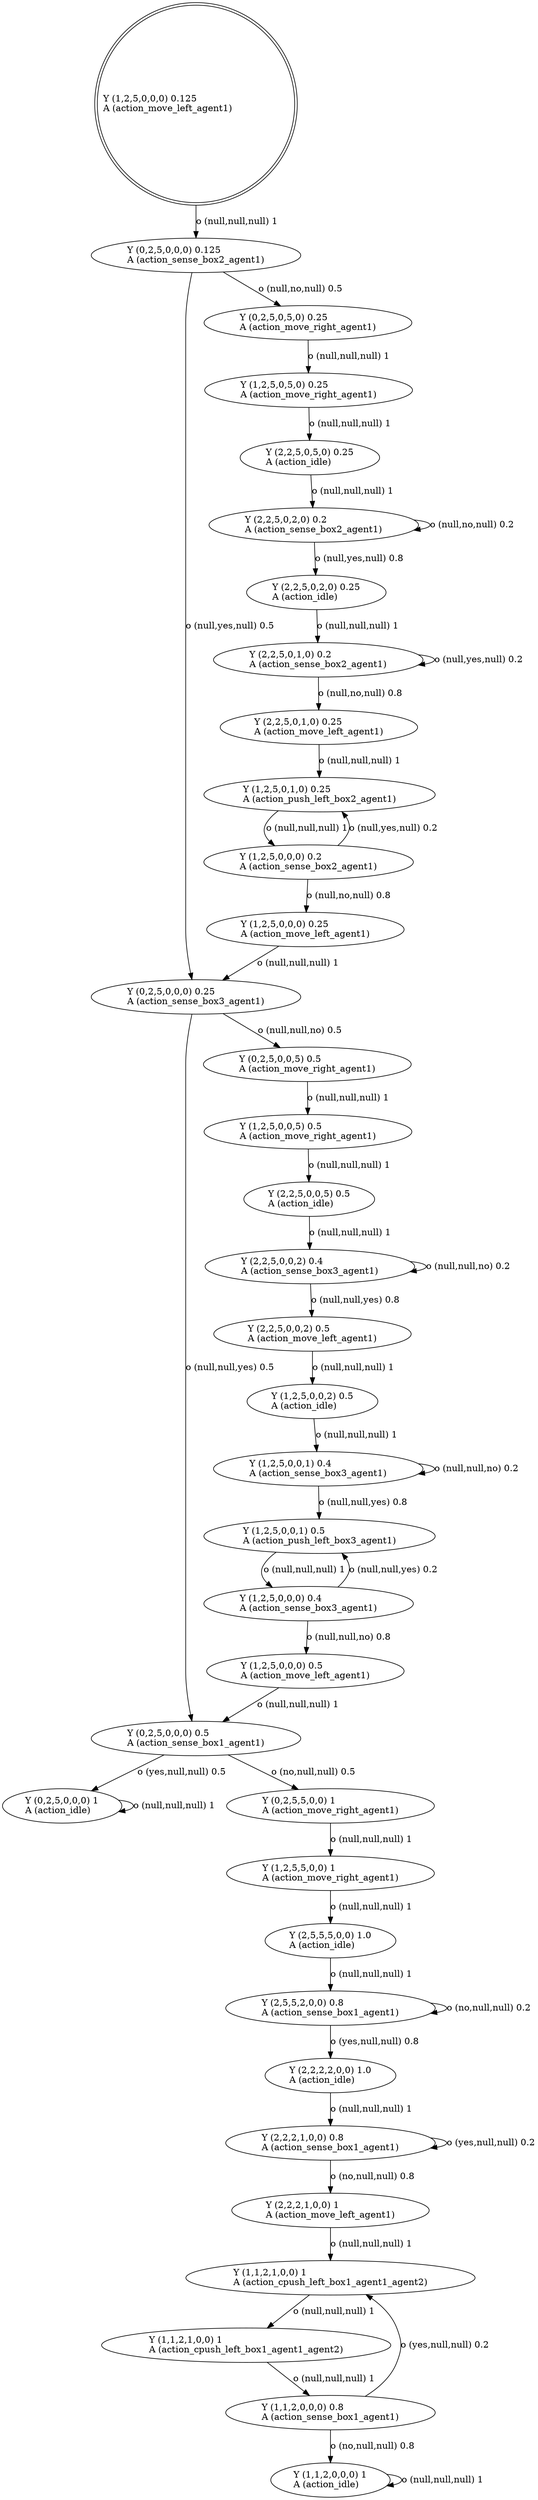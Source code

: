 digraph "G" {
root [label="Y (1,2,5,0,0,0) 0.125\lA (action_move_left_agent1)\l", labeljust="l", shape=doublecircle];
x0row273 [label="Y (1,2,5,0,1,0) 0.25\lA (action_push_left_box2_agent1)\l"];
x0row279 [label="Y (1,2,5,0,0,0) 0.2\lA (action_sense_box2_agent1)\l"];
x0row248 [label="Y (2,2,5,0,2,0) 0.25\lA (action_idle)\l"];
x0row264 [label="Y (2,2,5,0,1,0) 0.25\lA (action_move_left_agent1)\l"];
x0row255 [label="Y (2,2,5,0,1,0) 0.2\lA (action_sense_box2_agent1)\l"];
x0row230 [label="Y (2,2,5,0,5,0) 0.25\lA (action_idle)\l"];
x0row239 [label="Y (2,2,5,0,2,0) 0.2\lA (action_sense_box2_agent1)\l"];
x0row220 [label="Y (1,2,5,0,5,0) 0.25\lA (action_move_right_agent1)\l"];
x0row201 [label="Y (1,2,5,0,0,0) 0.4\lA (action_sense_box3_agent1)\l"];
x0row179 [label="Y (1,2,5,0,0,1) 0.4\lA (action_sense_box3_agent1)\l"];
x0row188 [label="Y (1,2,5,0,0,1) 0.5\lA (action_push_left_box3_agent1)\l"];
x0row157 [label="Y (2,2,5,0,0,2) 0.4\lA (action_sense_box3_agent1)\l"];
x0row167 [label="Y (2,2,5,0,0,2) 0.5\lA (action_move_left_agent1)\l"];
x0row175 [label="Y (1,2,5,0,0,2) 0.5\lA (action_idle)\l"];
x0row152 [label="Y (2,2,5,0,0,5) 0.5\lA (action_idle)\l"];
x0row145 [label="Y (1,2,5,0,0,5) 0.5\lA (action_move_right_agent1)\l"];
x0row114 [label="Y (1,1,2,1,0,0) 1\lA (action_cpush_left_box1_agent1_agent2)\l"];
x0row125 [label="Y (1,1,2,0,0,0) 1\lA (action_idle)\l"];
x0row121 [label="Y (1,1,2,0,0,0) 0.8\lA (action_sense_box1_agent1)\l"];
x0row95 [label="Y (2,2,2,1,0,0) 0.8\lA (action_sense_box1_agent1)\l"];
x0row98 [label="Y (2,2,2,1,0,0) 1\lA (action_move_left_agent1)\l"];
x0row70 [label="Y (2,5,5,2,0,0) 0.8\lA (action_sense_box1_agent1)\l"];
x0row87 [label="Y (2,2,2,2,0,0) 1.0\lA (action_idle)\l"];
x0row62 [label="Y (2,5,5,5,0,0) 1.0\lA (action_idle)\l"];
x0row7 [label="Y (0,2,5,0,0,0) 0.125\lA (action_sense_box2_agent1)\l"];
x0row18 [label="Y (0,2,5,0,0,0) 0.25\lA (action_sense_box3_agent1)\l"];
x0row19 [label="Y (0,2,5,0,5,0) 0.25\lA (action_move_right_agent1)\l"];
x0row27 [label="Y (1,2,5,0,0,0) 0.25\lA (action_move_left_agent1)\l"];
x0row29 [label="Y (0,2,5,0,0,0) 0.5\lA (action_sense_box1_agent1)\l"];
x0row30 [label="Y (0,2,5,0,0,5) 0.5\lA (action_move_right_agent1)\l"];
x0row49 [label="Y (1,2,5,5,0,0) 1\lA (action_move_right_agent1)\l"];
x0row35 [label="Y (0,2,5,0,0,0) 1\lA (action_idle)\l"];
x0row36 [label="Y (0,2,5,5,0,0) 1\lA (action_move_right_agent1)\l"];
x0row37 [label="Y (1,2,5,0,0,0) 0.5\lA (action_move_left_agent1)\l"];
x0row114_repeat_1 [label="Y (1,1,2,1,0,0) 1\lA (action_cpush_left_box1_agent1_agent2)\l"];
root -> x0row7  [key=0, label="o (null,null,null) 1\l"];
x0row273 -> x0row279  [key=0, label="o (null,null,null) 1\l"];
x0row279 -> x0row273  [key=0, label="o (null,yes,null) 0.2\l"];
x0row279 -> x0row27  [key=0, label="o (null,no,null) 0.8\l"];
x0row248 -> x0row255  [key=0, label="o (null,null,null) 1\l"];
x0row264 -> x0row273  [key=0, label="o (null,null,null) 1\l"];
x0row255 -> x0row264  [key=0, label="o (null,no,null) 0.8\l"];
x0row255 -> x0row255  [key=0, label="o (null,yes,null) 0.2\l"];
x0row230 -> x0row239  [key=0, label="o (null,null,null) 1\l"];
x0row239 -> x0row248  [key=0, label="o (null,yes,null) 0.8\l"];
x0row239 -> x0row239  [key=0, label="o (null,no,null) 0.2\l"];
x0row220 -> x0row230  [key=0, label="o (null,null,null) 1\l"];
x0row201 -> x0row188  [key=0, label="o (null,null,yes) 0.2\l"];
x0row201 -> x0row37  [key=0, label="o (null,null,no) 0.8\l"];
x0row179 -> x0row188  [key=0, label="o (null,null,yes) 0.8\l"];
x0row179 -> x0row179  [key=0, label="o (null,null,no) 0.2\l"];
x0row188 -> x0row201  [key=0, label="o (null,null,null) 1\l"];
x0row157 -> x0row167  [key=0, label="o (null,null,yes) 0.8\l"];
x0row157 -> x0row157  [key=0, label="o (null,null,no) 0.2\l"];
x0row167 -> x0row175  [key=0, label="o (null,null,null) 1\l"];
x0row175 -> x0row179  [key=0, label="o (null,null,null) 1\l"];
x0row152 -> x0row157  [key=0, label="o (null,null,null) 1\l"];
x0row145 -> x0row152  [key=0, label="o (null,null,null) 1\l"];
x0row114 -> x0row114_repeat_1  [key=0, label="o (null,null,null) 1\l"];
x0row125 -> x0row125  [key=0, label="o (null,null,null) 1\l"];
x0row121 -> x0row114  [key=0, label="o (yes,null,null) 0.2\l"];
x0row121 -> x0row125  [key=0, label="o (no,null,null) 0.8\l"];
x0row95 -> x0row98  [key=0, label="o (no,null,null) 0.8\l"];
x0row95 -> x0row95  [key=0, label="o (yes,null,null) 0.2\l"];
x0row98 -> x0row114  [key=0, label="o (null,null,null) 1\l"];
x0row70 -> x0row87  [key=0, label="o (yes,null,null) 0.8\l"];
x0row70 -> x0row70  [key=0, label="o (no,null,null) 0.2\l"];
x0row87 -> x0row95  [key=0, label="o (null,null,null) 1\l"];
x0row62 -> x0row70  [key=0, label="o (null,null,null) 1\l"];
x0row7 -> x0row18  [key=0, label="o (null,yes,null) 0.5\l"];
x0row7 -> x0row19  [key=0, label="o (null,no,null) 0.5\l"];
x0row18 -> x0row29  [key=0, label="o (null,null,yes) 0.5\l"];
x0row18 -> x0row30  [key=0, label="o (null,null,no) 0.5\l"];
x0row19 -> x0row220  [key=0, label="o (null,null,null) 1\l"];
x0row27 -> x0row18  [key=0, label="o (null,null,null) 1\l"];
x0row29 -> x0row35  [key=0, label="o (yes,null,null) 0.5\l"];
x0row29 -> x0row36  [key=0, label="o (no,null,null) 0.5\l"];
x0row30 -> x0row145  [key=0, label="o (null,null,null) 1\l"];
x0row49 -> x0row62  [key=0, label="o (null,null,null) 1\l"];
x0row35 -> x0row35  [key=0, label="o (null,null,null) 1\l"];
x0row36 -> x0row49  [key=0, label="o (null,null,null) 1\l"];
x0row37 -> x0row29  [key=0, label="o (null,null,null) 1\l"];
x0row114_repeat_1 -> x0row121  [key=0, label="o (null,null,null) 1\l"];
}
